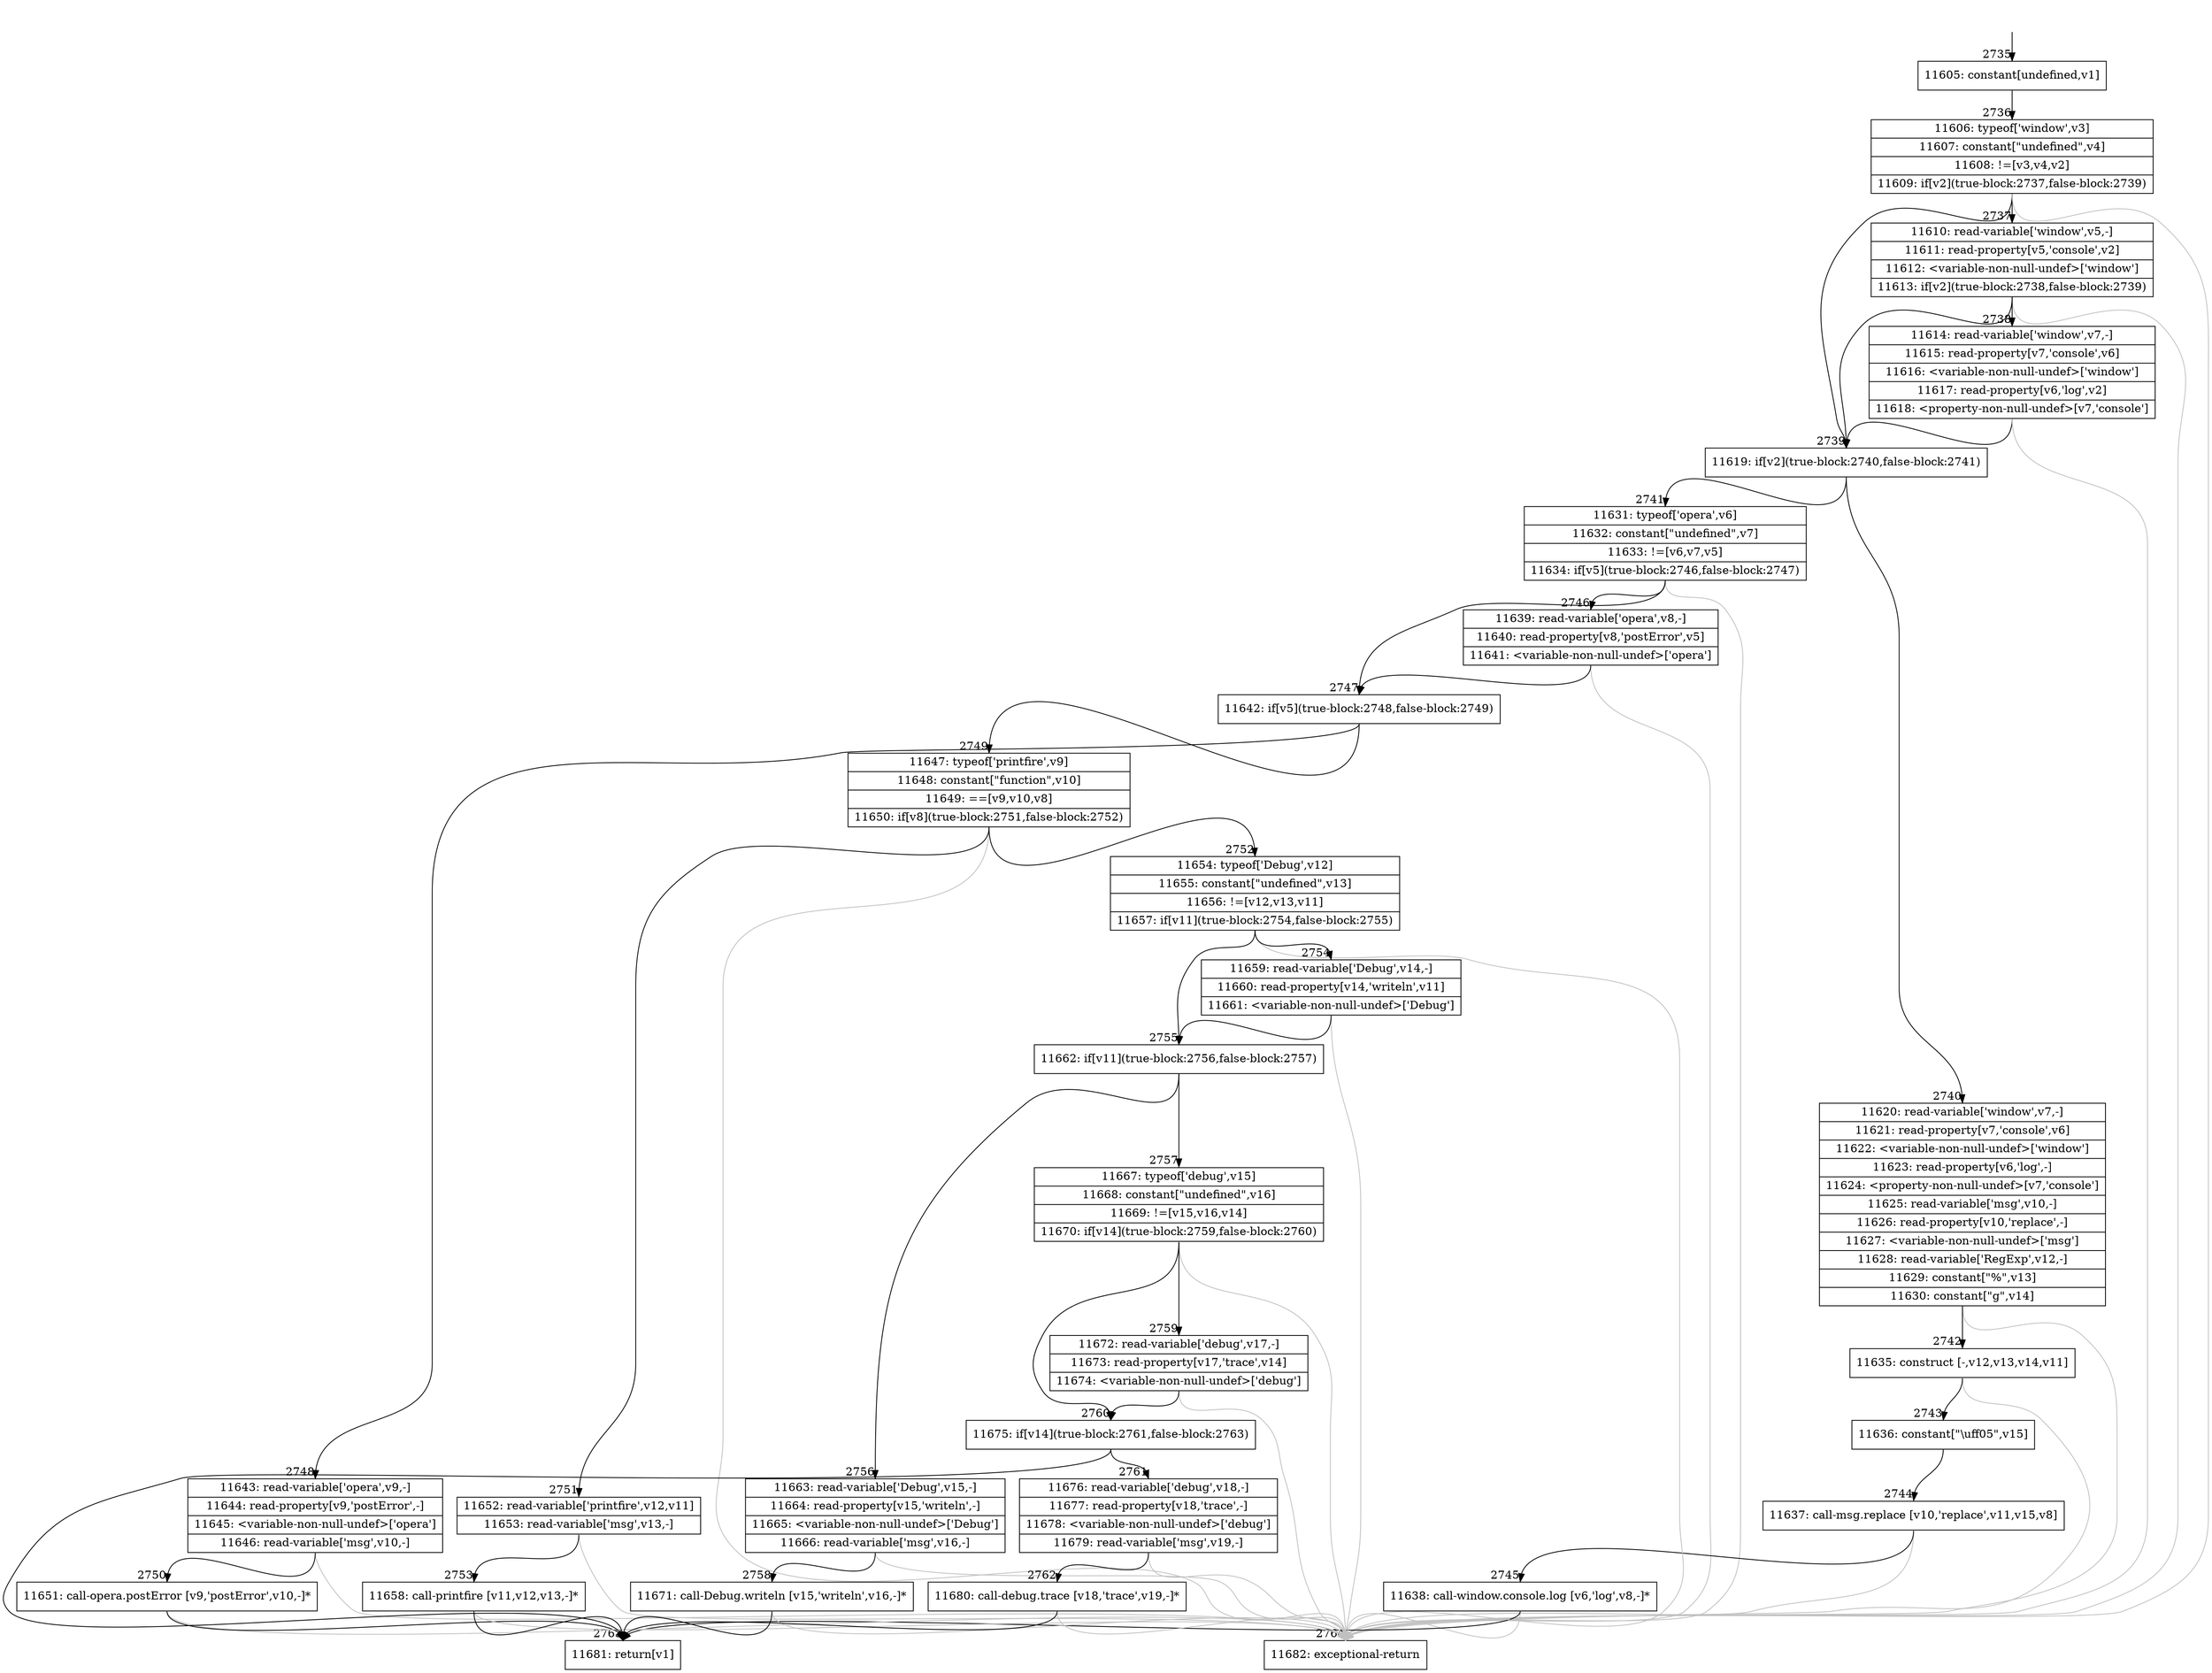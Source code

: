 digraph {
rankdir="TD"
BB_entry214[shape=none,label=""];
BB_entry214 -> BB2735 [tailport=s, headport=n, headlabel="    2735"]
BB2735 [shape=record label="{11605: constant[undefined,v1]}" ] 
BB2735 -> BB2736 [tailport=s, headport=n, headlabel="      2736"]
BB2736 [shape=record label="{11606: typeof['window',v3]|11607: constant[\"undefined\",v4]|11608: !=[v3,v4,v2]|11609: if[v2](true-block:2737,false-block:2739)}" ] 
BB2736 -> BB2739 [tailport=s, headport=n, headlabel="      2739"]
BB2736 -> BB2737 [tailport=s, headport=n, headlabel="      2737"]
BB2736 -> BB2764 [tailport=s, headport=n, color=gray, headlabel="      2764"]
BB2737 [shape=record label="{11610: read-variable['window',v5,-]|11611: read-property[v5,'console',v2]|11612: \<variable-non-null-undef\>['window']|11613: if[v2](true-block:2738,false-block:2739)}" ] 
BB2737 -> BB2739 [tailport=s, headport=n]
BB2737 -> BB2738 [tailport=s, headport=n, headlabel="      2738"]
BB2737 -> BB2764 [tailport=s, headport=n, color=gray]
BB2738 [shape=record label="{11614: read-variable['window',v7,-]|11615: read-property[v7,'console',v6]|11616: \<variable-non-null-undef\>['window']|11617: read-property[v6,'log',v2]|11618: \<property-non-null-undef\>[v7,'console']}" ] 
BB2738 -> BB2739 [tailport=s, headport=n]
BB2738 -> BB2764 [tailport=s, headport=n, color=gray]
BB2739 [shape=record label="{11619: if[v2](true-block:2740,false-block:2741)}" ] 
BB2739 -> BB2740 [tailport=s, headport=n, headlabel="      2740"]
BB2739 -> BB2741 [tailport=s, headport=n, headlabel="      2741"]
BB2740 [shape=record label="{11620: read-variable['window',v7,-]|11621: read-property[v7,'console',v6]|11622: \<variable-non-null-undef\>['window']|11623: read-property[v6,'log',-]|11624: \<property-non-null-undef\>[v7,'console']|11625: read-variable['msg',v10,-]|11626: read-property[v10,'replace',-]|11627: \<variable-non-null-undef\>['msg']|11628: read-variable['RegExp',v12,-]|11629: constant[\"%\",v13]|11630: constant[\"g\",v14]}" ] 
BB2740 -> BB2742 [tailport=s, headport=n, headlabel="      2742"]
BB2740 -> BB2764 [tailport=s, headport=n, color=gray]
BB2741 [shape=record label="{11631: typeof['opera',v6]|11632: constant[\"undefined\",v7]|11633: !=[v6,v7,v5]|11634: if[v5](true-block:2746,false-block:2747)}" ] 
BB2741 -> BB2747 [tailport=s, headport=n, headlabel="      2747"]
BB2741 -> BB2746 [tailport=s, headport=n, headlabel="      2746"]
BB2741 -> BB2764 [tailport=s, headport=n, color=gray]
BB2742 [shape=record label="{11635: construct [-,v12,v13,v14,v11]}" ] 
BB2742 -> BB2743 [tailport=s, headport=n, headlabel="      2743"]
BB2742 -> BB2764 [tailport=s, headport=n, color=gray]
BB2743 [shape=record label="{11636: constant[\"\\uff05\",v15]}" ] 
BB2743 -> BB2744 [tailport=s, headport=n, headlabel="      2744"]
BB2744 [shape=record label="{11637: call-msg.replace [v10,'replace',v11,v15,v8]}" ] 
BB2744 -> BB2745 [tailport=s, headport=n, headlabel="      2745"]
BB2744 -> BB2764 [tailport=s, headport=n, color=gray]
BB2745 [shape=record label="{11638: call-window.console.log [v6,'log',v8,-]*}" ] 
BB2745 -> BB2763 [tailport=s, headport=n, headlabel="      2763"]
BB2745 -> BB2764 [tailport=s, headport=n, color=gray]
BB2746 [shape=record label="{11639: read-variable['opera',v8,-]|11640: read-property[v8,'postError',v5]|11641: \<variable-non-null-undef\>['opera']}" ] 
BB2746 -> BB2747 [tailport=s, headport=n]
BB2746 -> BB2764 [tailport=s, headport=n, color=gray]
BB2747 [shape=record label="{11642: if[v5](true-block:2748,false-block:2749)}" ] 
BB2747 -> BB2748 [tailport=s, headport=n, headlabel="      2748"]
BB2747 -> BB2749 [tailport=s, headport=n, headlabel="      2749"]
BB2748 [shape=record label="{11643: read-variable['opera',v9,-]|11644: read-property[v9,'postError',-]|11645: \<variable-non-null-undef\>['opera']|11646: read-variable['msg',v10,-]}" ] 
BB2748 -> BB2750 [tailport=s, headport=n, headlabel="      2750"]
BB2748 -> BB2764 [tailport=s, headport=n, color=gray]
BB2749 [shape=record label="{11647: typeof['printfire',v9]|11648: constant[\"function\",v10]|11649: ==[v9,v10,v8]|11650: if[v8](true-block:2751,false-block:2752)}" ] 
BB2749 -> BB2751 [tailport=s, headport=n, headlabel="      2751"]
BB2749 -> BB2752 [tailport=s, headport=n, headlabel="      2752"]
BB2749 -> BB2764 [tailport=s, headport=n, color=gray]
BB2750 [shape=record label="{11651: call-opera.postError [v9,'postError',v10,-]*}" ] 
BB2750 -> BB2763 [tailport=s, headport=n]
BB2750 -> BB2764 [tailport=s, headport=n, color=gray]
BB2751 [shape=record label="{11652: read-variable['printfire',v12,v11]|11653: read-variable['msg',v13,-]}" ] 
BB2751 -> BB2753 [tailport=s, headport=n, headlabel="      2753"]
BB2751 -> BB2764 [tailport=s, headport=n, color=gray]
BB2752 [shape=record label="{11654: typeof['Debug',v12]|11655: constant[\"undefined\",v13]|11656: !=[v12,v13,v11]|11657: if[v11](true-block:2754,false-block:2755)}" ] 
BB2752 -> BB2755 [tailport=s, headport=n, headlabel="      2755"]
BB2752 -> BB2754 [tailport=s, headport=n, headlabel="      2754"]
BB2752 -> BB2764 [tailport=s, headport=n, color=gray]
BB2753 [shape=record label="{11658: call-printfire [v11,v12,v13,-]*}" ] 
BB2753 -> BB2763 [tailport=s, headport=n]
BB2753 -> BB2764 [tailport=s, headport=n, color=gray]
BB2754 [shape=record label="{11659: read-variable['Debug',v14,-]|11660: read-property[v14,'writeln',v11]|11661: \<variable-non-null-undef\>['Debug']}" ] 
BB2754 -> BB2755 [tailport=s, headport=n]
BB2754 -> BB2764 [tailport=s, headport=n, color=gray]
BB2755 [shape=record label="{11662: if[v11](true-block:2756,false-block:2757)}" ] 
BB2755 -> BB2756 [tailport=s, headport=n, headlabel="      2756"]
BB2755 -> BB2757 [tailport=s, headport=n, headlabel="      2757"]
BB2756 [shape=record label="{11663: read-variable['Debug',v15,-]|11664: read-property[v15,'writeln',-]|11665: \<variable-non-null-undef\>['Debug']|11666: read-variable['msg',v16,-]}" ] 
BB2756 -> BB2758 [tailport=s, headport=n, headlabel="      2758"]
BB2756 -> BB2764 [tailport=s, headport=n, color=gray]
BB2757 [shape=record label="{11667: typeof['debug',v15]|11668: constant[\"undefined\",v16]|11669: !=[v15,v16,v14]|11670: if[v14](true-block:2759,false-block:2760)}" ] 
BB2757 -> BB2760 [tailport=s, headport=n, headlabel="      2760"]
BB2757 -> BB2759 [tailport=s, headport=n, headlabel="      2759"]
BB2757 -> BB2764 [tailport=s, headport=n, color=gray]
BB2758 [shape=record label="{11671: call-Debug.writeln [v15,'writeln',v16,-]*}" ] 
BB2758 -> BB2763 [tailport=s, headport=n]
BB2758 -> BB2764 [tailport=s, headport=n, color=gray]
BB2759 [shape=record label="{11672: read-variable['debug',v17,-]|11673: read-property[v17,'trace',v14]|11674: \<variable-non-null-undef\>['debug']}" ] 
BB2759 -> BB2760 [tailport=s, headport=n]
BB2759 -> BB2764 [tailport=s, headport=n, color=gray]
BB2760 [shape=record label="{11675: if[v14](true-block:2761,false-block:2763)}" ] 
BB2760 -> BB2761 [tailport=s, headport=n, headlabel="      2761"]
BB2760 -> BB2763 [tailport=s, headport=n]
BB2761 [shape=record label="{11676: read-variable['debug',v18,-]|11677: read-property[v18,'trace',-]|11678: \<variable-non-null-undef\>['debug']|11679: read-variable['msg',v19,-]}" ] 
BB2761 -> BB2762 [tailport=s, headport=n, headlabel="      2762"]
BB2761 -> BB2764 [tailport=s, headport=n, color=gray]
BB2762 [shape=record label="{11680: call-debug.trace [v18,'trace',v19,-]*}" ] 
BB2762 -> BB2763 [tailport=s, headport=n]
BB2762 -> BB2764 [tailport=s, headport=n, color=gray]
BB2763 [shape=record label="{11681: return[v1]}" ] 
BB2764 [shape=record label="{11682: exceptional-return}" ] 
//#$~ 1769
}
